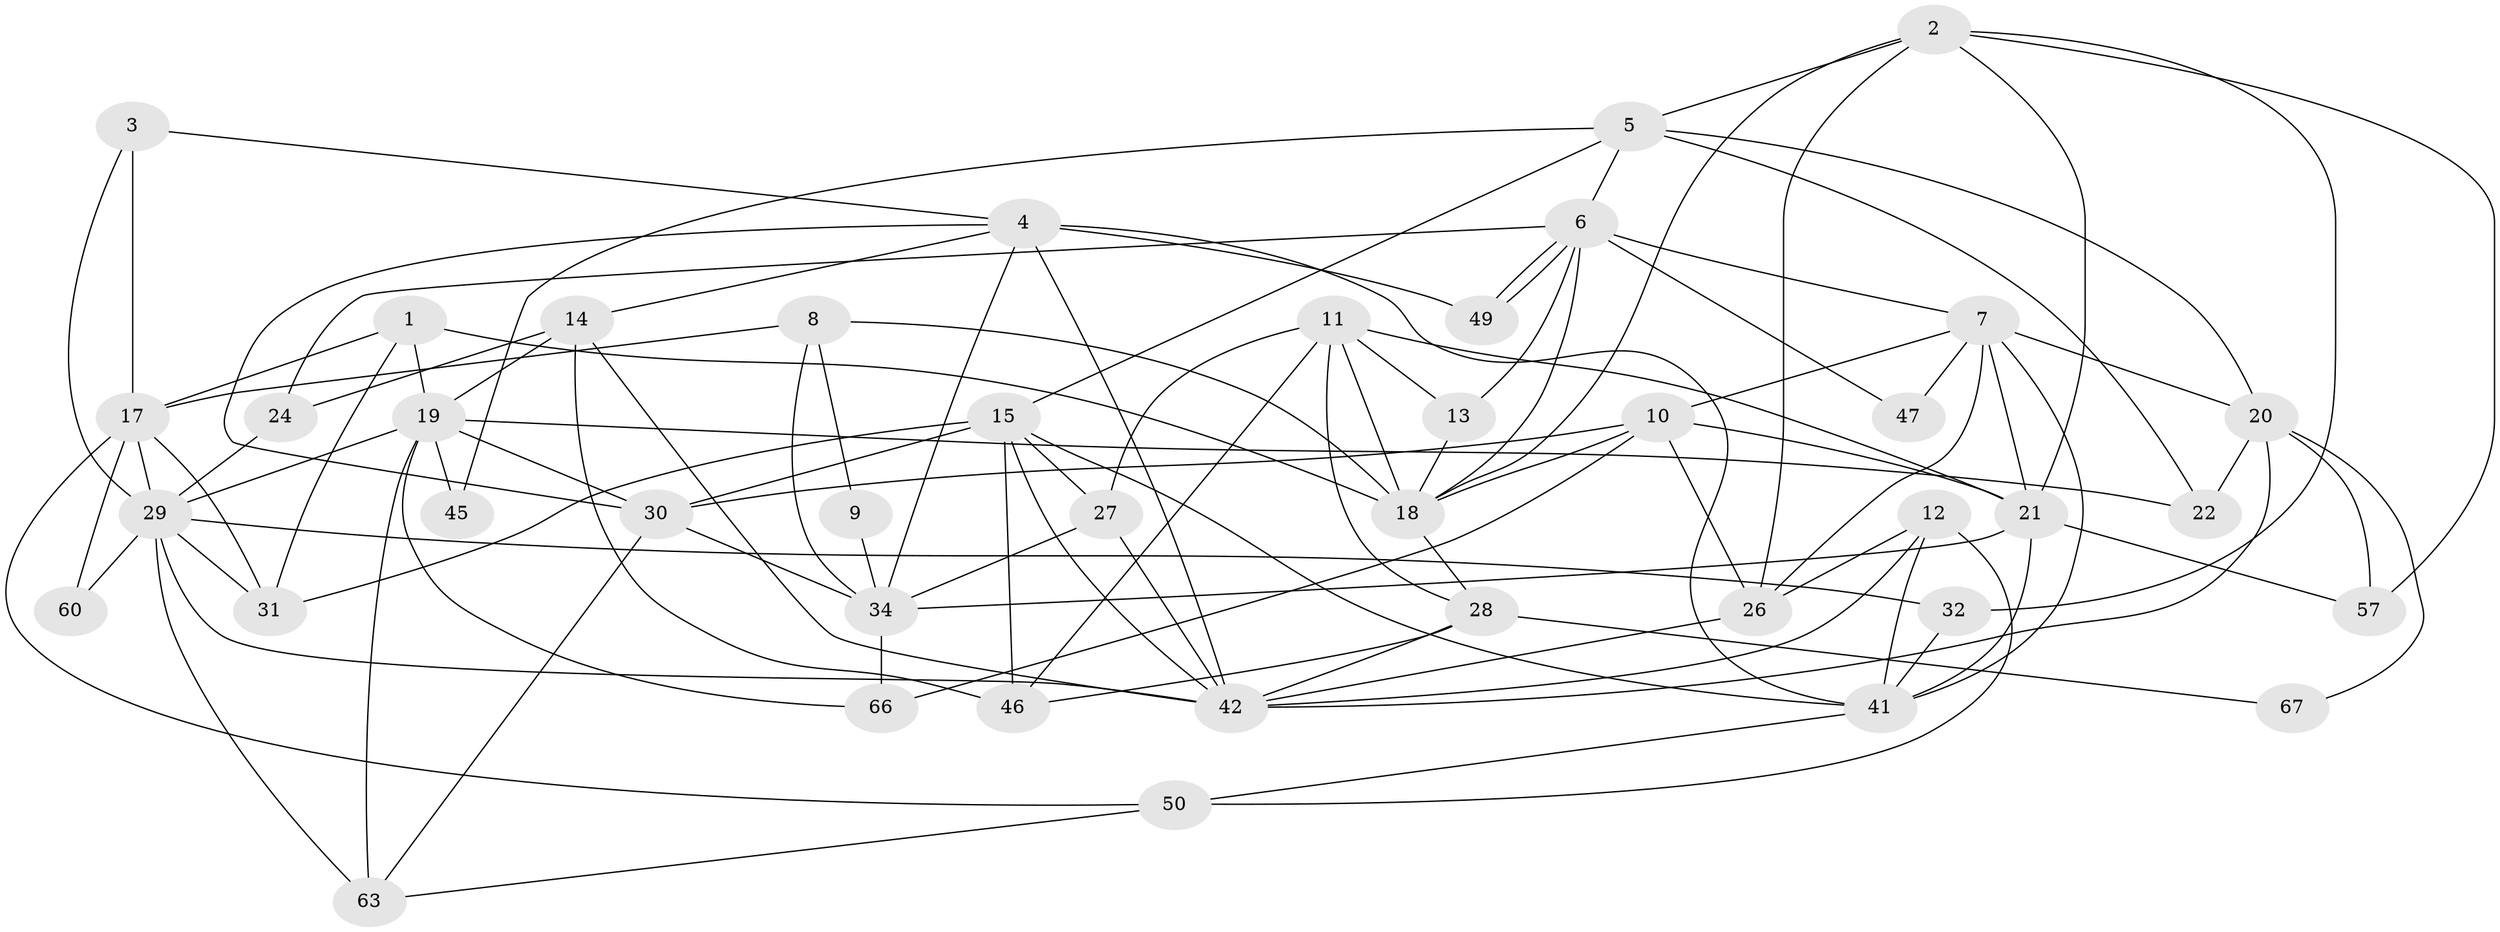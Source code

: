 // Generated by graph-tools (version 1.1) at 2025/52/02/27/25 19:52:09]
// undirected, 42 vertices, 104 edges
graph export_dot {
graph [start="1"]
  node [color=gray90,style=filled];
  1 [super="+62"];
  2 [super="+65"];
  3;
  4 [super="+39"];
  5 [super="+38"];
  6 [super="+23"];
  7 [super="+64"];
  8 [super="+59"];
  9;
  10 [super="+16"];
  11 [super="+40"];
  12 [super="+36"];
  13;
  14 [super="+56"];
  15 [super="+35"];
  17 [super="+61"];
  18 [super="+53"];
  19 [super="+58"];
  20 [super="+51"];
  21 [super="+55"];
  22;
  24 [super="+25"];
  26 [super="+33"];
  27;
  28 [super="+44"];
  29 [super="+43"];
  30 [super="+54"];
  31;
  32;
  34 [super="+37"];
  41 [super="+52"];
  42 [super="+48"];
  45;
  46;
  47;
  49;
  50;
  57;
  60;
  63;
  66;
  67;
  1 -- 31;
  1 -- 18;
  1 -- 17;
  1 -- 19;
  2 -- 32;
  2 -- 21;
  2 -- 57;
  2 -- 5;
  2 -- 18;
  2 -- 26;
  3 -- 17;
  3 -- 4;
  3 -- 29;
  4 -- 30;
  4 -- 42 [weight=2];
  4 -- 49;
  4 -- 41;
  4 -- 14;
  4 -- 34;
  5 -- 6;
  5 -- 20;
  5 -- 45;
  5 -- 22;
  5 -- 15;
  6 -- 49;
  6 -- 49;
  6 -- 7;
  6 -- 13;
  6 -- 24;
  6 -- 47;
  6 -- 18;
  7 -- 26;
  7 -- 41;
  7 -- 47;
  7 -- 20;
  7 -- 10;
  7 -- 21;
  8 -- 17;
  8 -- 9;
  8 -- 34;
  8 -- 18;
  9 -- 34;
  10 -- 18;
  10 -- 26;
  10 -- 66;
  10 -- 30;
  10 -- 21;
  11 -- 18;
  11 -- 21;
  11 -- 27;
  11 -- 28;
  11 -- 13;
  11 -- 46;
  12 -- 42;
  12 -- 41;
  12 -- 26;
  12 -- 50;
  13 -- 18;
  14 -- 19;
  14 -- 24;
  14 -- 46;
  14 -- 42;
  15 -- 30;
  15 -- 42;
  15 -- 41;
  15 -- 27;
  15 -- 46;
  15 -- 31;
  17 -- 50;
  17 -- 29;
  17 -- 60;
  17 -- 31;
  18 -- 28;
  19 -- 66;
  19 -- 29;
  19 -- 30;
  19 -- 45;
  19 -- 22;
  19 -- 63;
  20 -- 67;
  20 -- 57;
  20 -- 22;
  20 -- 42;
  21 -- 34;
  21 -- 41;
  21 -- 57;
  24 -- 29;
  26 -- 42;
  27 -- 42;
  27 -- 34;
  28 -- 42;
  28 -- 67;
  28 -- 46;
  29 -- 31;
  29 -- 32;
  29 -- 42;
  29 -- 60;
  29 -- 63;
  30 -- 34;
  30 -- 63;
  32 -- 41;
  34 -- 66;
  41 -- 50;
  50 -- 63;
}
